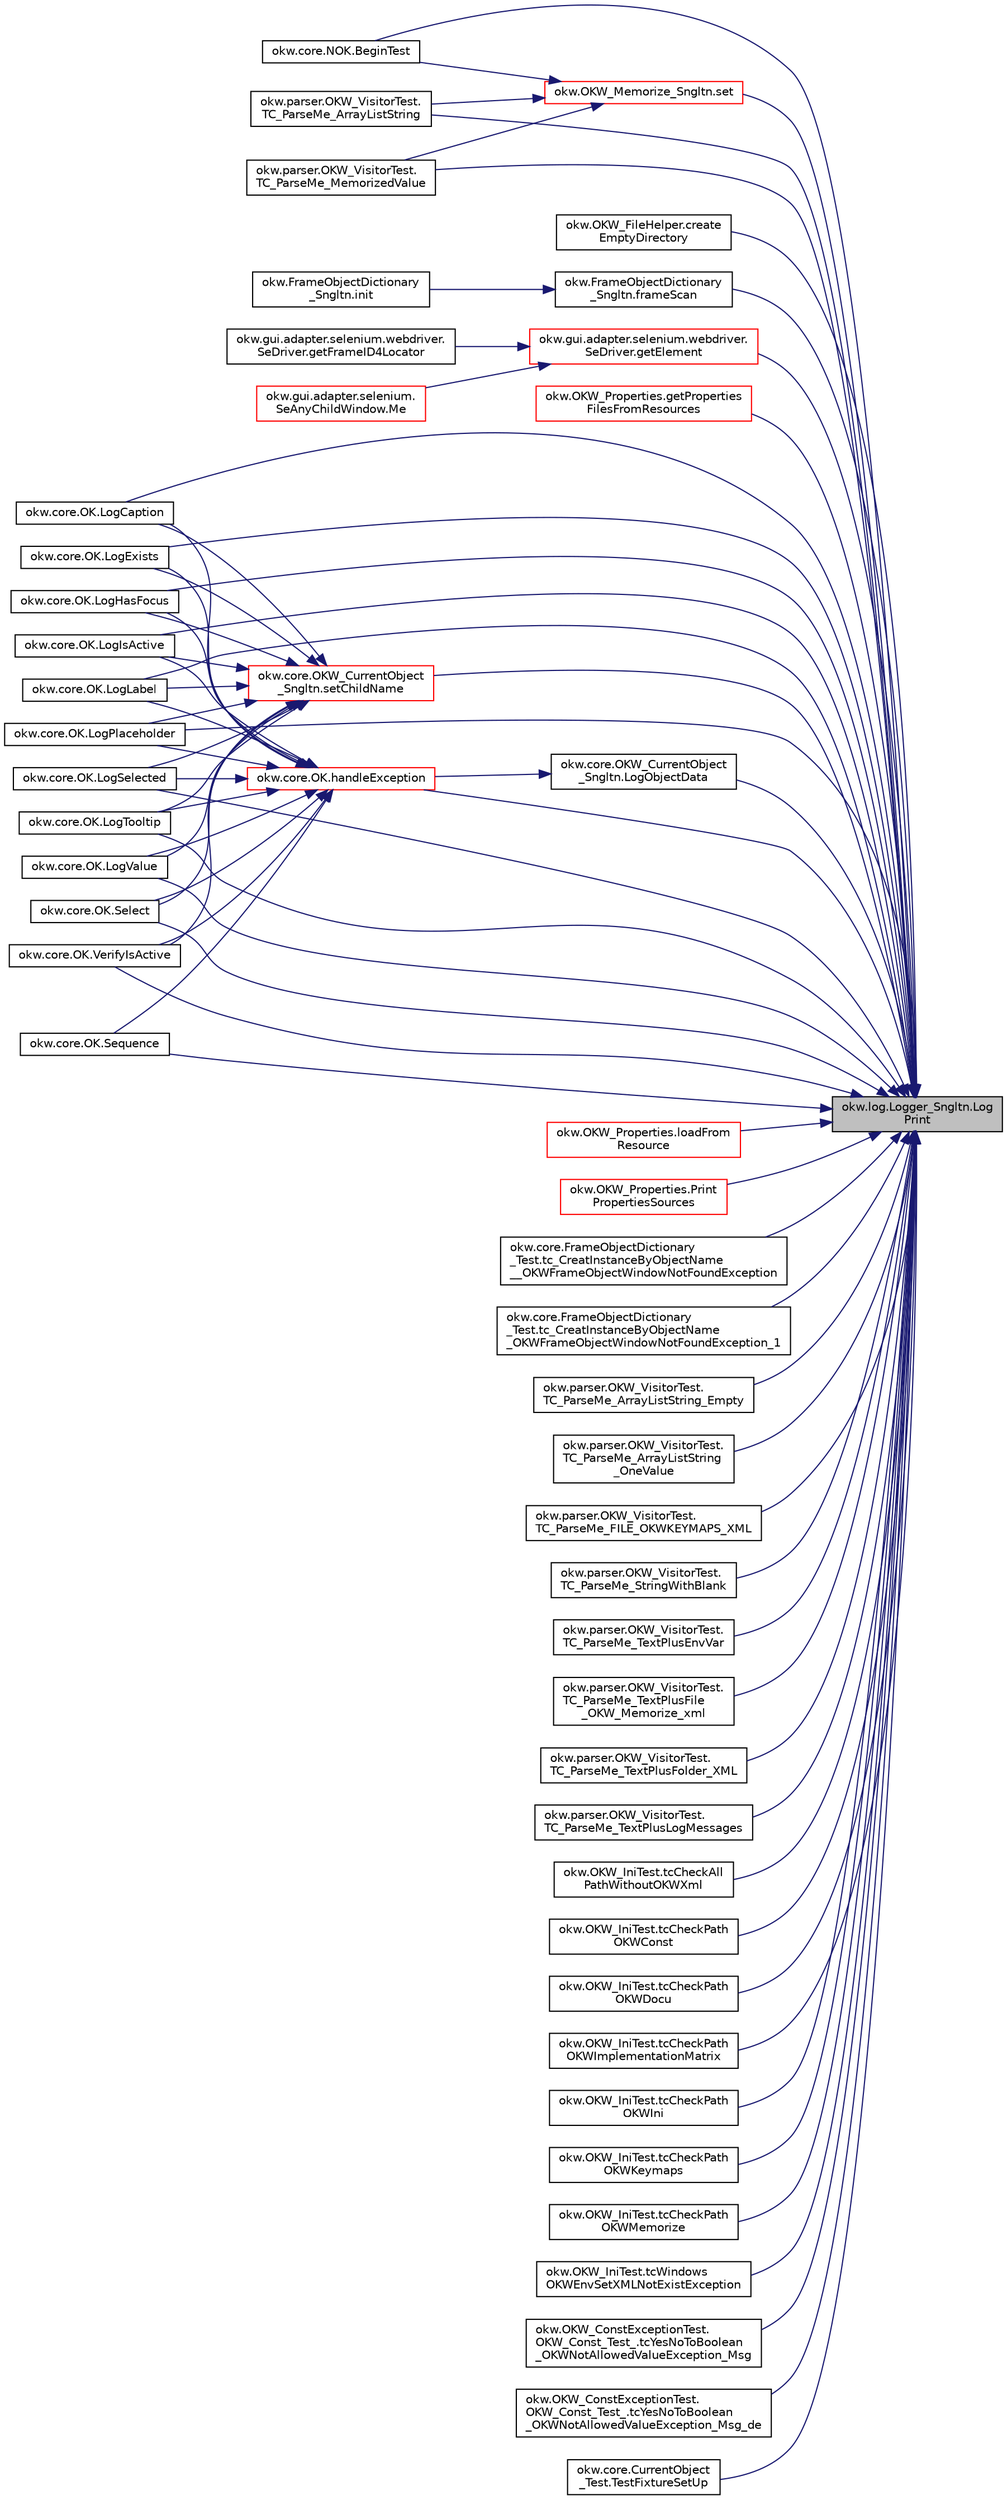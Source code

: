 digraph "okw.log.Logger_Sngltn.LogPrint"
{
 // INTERACTIVE_SVG=YES
 // LATEX_PDF_SIZE
  edge [fontname="Helvetica",fontsize="10",labelfontname="Helvetica",labelfontsize="10"];
  node [fontname="Helvetica",fontsize="10",shape=record];
  rankdir="RL";
  Node1 [label="okw.log.Logger_Sngltn.Log\lPrint",height=0.2,width=0.4,color="black", fillcolor="grey75", style="filled", fontcolor="black",tooltip="LogPrint Function: Prints the values of expressions to the results file."];
  Node1 -> Node2 [dir="back",color="midnightblue",fontsize="10",style="solid",fontname="Helvetica"];
  Node2 [label="okw.core.NOK.BeginTest",height=0.2,width=0.4,color="black", fillcolor="white", style="filled",URL="$classokw_1_1core_1_1_n_o_k.html#a62d1765ea311e440d678cb57ca9dd2c2",tooltip="Markiert den Anfang eines neuen Testfalls."];
  Node1 -> Node3 [dir="back",color="midnightblue",fontsize="10",style="solid",fontname="Helvetica"];
  Node3 [label="okw.OKW_FileHelper.create\lEmptyDirectory",height=0.2,width=0.4,color="black", fillcolor="white", style="filled",URL="$classokw_1_1_o_k_w___file_helper.html#a3f1e666538681aaa975fde389b707ee7",tooltip=" "];
  Node1 -> Node4 [dir="back",color="midnightblue",fontsize="10",style="solid",fontname="Helvetica"];
  Node4 [label="okw.FrameObjectDictionary\l_Sngltn.frameScan",height=0.2,width=0.4,color="black", fillcolor="white", style="filled",URL="$classokw_1_1_frame_object_dictionary___sngltn.html#a1710d54e13c9ce591277209c898eec98",tooltip="Liefert die Instanz der Klasse."];
  Node4 -> Node5 [dir="back",color="midnightblue",fontsize="10",style="solid",fontname="Helvetica"];
  Node5 [label="okw.FrameObjectDictionary\l_Sngltn.init",height=0.2,width=0.4,color="black", fillcolor="white", style="filled",URL="$classokw_1_1_frame_object_dictionary___sngltn.html#a905bac544e5962ae15dfe1c1c50f2467",tooltip="Methode initialisiert diese Klasse."];
  Node1 -> Node6 [dir="back",color="midnightblue",fontsize="10",style="solid",fontname="Helvetica"];
  Node6 [label="okw.gui.adapter.selenium.webdriver.\lSeDriver.getElement",height=0.2,width=0.4,color="red", fillcolor="white", style="filled",URL="$classokw_1_1gui_1_1adapter_1_1selenium_1_1webdriver_1_1_se_driver.html#a65a8400867355574525aa356a53d3ccf",tooltip="Ermittelt das Webelement mit der gegebenen frameID und dem gegebenen Locator."];
  Node6 -> Node7 [dir="back",color="midnightblue",fontsize="10",style="solid",fontname="Helvetica"];
  Node7 [label="okw.gui.adapter.selenium.webdriver.\lSeDriver.getFrameID4Locator",height=0.2,width=0.4,color="black", fillcolor="white", style="filled",URL="$classokw_1_1gui_1_1adapter_1_1selenium_1_1webdriver_1_1_se_driver.html#ab605fb006ccd0bae5a6684e18085de75",tooltip="Ermittelt die iFrame ID zum gegeben Lokator fpsLocator."];
  Node6 -> Node8 [dir="back",color="midnightblue",fontsize="10",style="solid",fontname="Helvetica"];
  Node8 [label="okw.gui.adapter.selenium.\lSeAnyChildWindow.Me",height=0.2,width=0.4,color="red", fillcolor="white", style="filled",URL="$classokw_1_1gui_1_1adapter_1_1selenium_1_1_se_any_child_window.html#a9a138af1fc6ff850d708d66f308a2525",tooltip="Ermittelt aus dem gegebenen Locator das DOM-Elelement, welches das Objekt representiert."];
  Node1 -> Node99 [dir="back",color="midnightblue",fontsize="10",style="solid",fontname="Helvetica"];
  Node99 [label="okw.OKW_Properties.getProperties\lFilesFromResources",height=0.2,width=0.4,color="red", fillcolor="white", style="filled",URL="$classokw_1_1_o_k_w___properties.html#ac4b7b1ed4cbd9340dfe426d85dee6d9a",tooltip="Erstellt eine Liste der \"*.properties\"-Dateien des aktuellen Projektes."];
  Node1 -> Node101 [dir="back",color="midnightblue",fontsize="10",style="solid",fontname="Helvetica"];
  Node101 [label="okw.core.OK.handleException",height=0.2,width=0.4,color="red", fillcolor="white", style="filled",URL="$classokw_1_1core_1_1_o_k.html#a5a6db6a457bcb71c893f5d4eb615b2b7",tooltip="Zentrale Exception-Behandlung."];
  Node101 -> Node106 [dir="back",color="midnightblue",fontsize="10",style="solid",fontname="Helvetica"];
  Node106 [label="okw.core.OK.LogCaption",height=0.2,width=0.4,color="black", fillcolor="white", style="filled",URL="$classokw_1_1core_1_1_o_k.html#a2469f6149bc2c4540c48edd8facbb5c0",tooltip="Gibt die Caption eines GUI-Objektes in den Testergebnissen aus."];
  Node101 -> Node107 [dir="back",color="midnightblue",fontsize="10",style="solid",fontname="Helvetica"];
  Node107 [label="okw.core.OK.LogExists",height=0.2,width=0.4,color="black", fillcolor="white", style="filled",URL="$classokw_1_1core_1_1_o_k.html#ac20bd936e2181f94529469c6fc130238",tooltip="Gibt die Existenz eines GUI-Objektes mit YES/NO in den Testergebnissen aus."];
  Node101 -> Node108 [dir="back",color="midnightblue",fontsize="10",style="solid",fontname="Helvetica"];
  Node108 [label="okw.core.OK.LogHasFocus",height=0.2,width=0.4,color="black", fillcolor="white", style="filled",URL="$classokw_1_1core_1_1_o_k.html#a1b8a5a3d583ffabc0063632ab9d981cf",tooltip="Dokumentiert den Fokus-Status des gegebenen Objekts."];
  Node101 -> Node109 [dir="back",color="midnightblue",fontsize="10",style="solid",fontname="Helvetica"];
  Node109 [label="okw.core.OK.LogIsActive",height=0.2,width=0.4,color="black", fillcolor="white", style="filled",URL="$classokw_1_1core_1_1_o_k.html#ae44a6c32e26a7f93dd5c9f7b5765ee0d",tooltip="Dokumentiert den Status des gegebenen Objekts."];
  Node101 -> Node110 [dir="back",color="midnightblue",fontsize="10",style="solid",fontname="Helvetica"];
  Node110 [label="okw.core.OK.LogLabel",height=0.2,width=0.4,color="black", fillcolor="white", style="filled",URL="$classokw_1_1core_1_1_o_k.html#a5ca2a918fc575095dd00d15e65f1491c",tooltip="Gibt den Wert des Etikette/Label in der Logdatei aus."];
  Node101 -> Node111 [dir="back",color="midnightblue",fontsize="10",style="solid",fontname="Helvetica"];
  Node111 [label="okw.core.OK.LogPlaceholder",height=0.2,width=0.4,color="black", fillcolor="white", style="filled",URL="$classokw_1_1core_1_1_o_k.html#a260d21c87a1d0df97bb442888fc87fcb",tooltip="Gibt den Wert des Platzhalters in der Logdatei aus."];
  Node101 -> Node112 [dir="back",color="midnightblue",fontsize="10",style="solid",fontname="Helvetica"];
  Node112 [label="okw.core.OK.LogSelected",height=0.2,width=0.4,color="black", fillcolor="white", style="filled",URL="$classokw_1_1core_1_1_o_k.html#af480aabf37fd55561892d9effcdaf182",tooltip="Dokumentiert den markierten Text des gegebenen Objekts."];
  Node101 -> Node114 [dir="back",color="midnightblue",fontsize="10",style="solid",fontname="Helvetica"];
  Node114 [label="okw.core.OK.LogTooltip",height=0.2,width=0.4,color="black", fillcolor="white", style="filled",URL="$classokw_1_1core_1_1_o_k.html#a170fa2f1a3bd1fa9f00fc160c48e76c2",tooltip="Dokumentiert die Kurzinfo zu einem Werkzeug des gegebenen Objekts."];
  Node101 -> Node115 [dir="back",color="midnightblue",fontsize="10",style="solid",fontname="Helvetica"];
  Node115 [label="okw.core.OK.LogValue",height=0.2,width=0.4,color="black", fillcolor="white", style="filled",URL="$classokw_1_1core_1_1_o_k.html#ad13df6f48f816f5d075efe045907527d",tooltip="Dokumentiert den Standartwert eines Objekts."];
  Node101 -> Node126 [dir="back",color="midnightblue",fontsize="10",style="solid",fontname="Helvetica"];
  Node126 [label="okw.core.OK.Select",height=0.2,width=0.4,color="black", fillcolor="white", style="filled",URL="$classokw_1_1core_1_1_o_k.html#a7ee0b387364c0c188f94099f14f2da43",tooltip="Auswahl aller Zeilen einer Liste/Tabelle, welche die gegebenen Daten enthalten."];
  Node101 -> Node132 [dir="back",color="midnightblue",fontsize="10",style="solid",fontname="Helvetica"];
  Node132 [label="okw.core.OK.Sequence",height=0.2,width=0.4,color="black", fillcolor="white", style="filled",URL="$classokw_1_1core_1_1_o_k.html#a4ce824499d5b8b9612beff9f5438c6a1",tooltip="Ruft die Sequenz eines Fensters auf."];
  Node101 -> Node153 [dir="back",color="midnightblue",fontsize="10",style="solid",fontname="Helvetica"];
  Node153 [label="okw.core.OK.VerifyIsActive",height=0.2,width=0.4,color="black", fillcolor="white", style="filled",URL="$classokw_1_1core_1_1_o_k.html#a071aec5319238e209cfc6f1434ea13e8",tooltip="copydoc IOKW_State::VerifyHasFocus(String,String)"];
  Node1 -> Node174 [dir="back",color="midnightblue",fontsize="10",style="solid",fontname="Helvetica"];
  Node174 [label="okw.OKW_Properties.loadFrom\lResource",height=0.2,width=0.4,color="red", fillcolor="white", style="filled",URL="$classokw_1_1_o_k_w___properties.html#a71802fdc0a4666c9b93e4e3e4c2b66d7",tooltip="Lädt die Liste OKW_Properties.ResoursesProperties hinzufügen."];
  Node1 -> Node106 [dir="back",color="midnightblue",fontsize="10",style="solid",fontname="Helvetica"];
  Node1 -> Node107 [dir="back",color="midnightblue",fontsize="10",style="solid",fontname="Helvetica"];
  Node1 -> Node108 [dir="back",color="midnightblue",fontsize="10",style="solid",fontname="Helvetica"];
  Node1 -> Node109 [dir="back",color="midnightblue",fontsize="10",style="solid",fontname="Helvetica"];
  Node1 -> Node110 [dir="back",color="midnightblue",fontsize="10",style="solid",fontname="Helvetica"];
  Node1 -> Node178 [dir="back",color="midnightblue",fontsize="10",style="solid",fontname="Helvetica"];
  Node178 [label="okw.core.OKW_CurrentObject\l_Sngltn.LogObjectData",height=0.2,width=0.4,color="black", fillcolor="white", style="filled",URL="$classokw_1_1core_1_1_o_k_w___current_object___sngltn.html#a01b48f2c86a2f91909143ee9063dfd86",tooltip="Methode gibt alle wichtigen Informationen zum aktuellen Objekt aus."];
  Node178 -> Node101 [dir="back",color="midnightblue",fontsize="10",style="solid",fontname="Helvetica"];
  Node1 -> Node111 [dir="back",color="midnightblue",fontsize="10",style="solid",fontname="Helvetica"];
  Node1 -> Node112 [dir="back",color="midnightblue",fontsize="10",style="solid",fontname="Helvetica"];
  Node1 -> Node114 [dir="back",color="midnightblue",fontsize="10",style="solid",fontname="Helvetica"];
  Node1 -> Node115 [dir="back",color="midnightblue",fontsize="10",style="solid",fontname="Helvetica"];
  Node1 -> Node179 [dir="back",color="midnightblue",fontsize="10",style="solid",fontname="Helvetica"];
  Node179 [label="okw.OKW_Properties.Print\lPropertiesSources",height=0.2,width=0.4,color="red", fillcolor="white", style="filled",URL="$classokw_1_1_o_k_w___properties.html#a0d96699d0da3d5db7e742b78e7a33b8f",tooltip="Druckt die Gefundenen Propertie Quellen."];
  Node1 -> Node126 [dir="back",color="midnightblue",fontsize="10",style="solid",fontname="Helvetica"];
  Node1 -> Node132 [dir="back",color="midnightblue",fontsize="10",style="solid",fontname="Helvetica"];
  Node1 -> Node180 [dir="back",color="midnightblue",fontsize="10",style="solid",fontname="Helvetica"];
  Node180 [label="okw.OKW_Memorize_Sngltn.set",height=0.2,width=0.4,color="red", fillcolor="white", style="filled",URL="$classokw_1_1_o_k_w___memorize___sngltn.html#a77acdbf6b56b381439a16f96b54e6fbd",tooltip="Setzt/Merkt sich das MemKey/Value-Paar."];
  Node180 -> Node2 [dir="back",color="midnightblue",fontsize="10",style="solid",fontname="Helvetica"];
  Node180 -> Node183 [dir="back",color="midnightblue",fontsize="10",style="solid",fontname="Helvetica"];
  Node183 [label="okw.parser.OKW_VisitorTest.\lTC_ParseMe_ArrayListString",height=0.2,width=0.4,color="black", fillcolor="white", style="filled",URL="$classokw_1_1parser_1_1_o_k_w___visitor_test.html#a7480c7ffa9758fe572d0187c84a1ef86",tooltip="Testziel: OKW-Variable File_OKWConst_xml auslesen."];
  Node180 -> Node184 [dir="back",color="midnightblue",fontsize="10",style="solid",fontname="Helvetica"];
  Node184 [label="okw.parser.OKW_VisitorTest.\lTC_ParseMe_MemorizedValue",height=0.2,width=0.4,color="black", fillcolor="white", style="filled",URL="$classokw_1_1parser_1_1_o_k_w___visitor_test.html#a0859a9809c4c66da88c95311e732fa7a",tooltip="Prüft das lesen eines gemerkten Wertes."];
  Node1 -> Node220 [dir="back",color="midnightblue",fontsize="10",style="solid",fontname="Helvetica"];
  Node220 [label="okw.core.OKW_CurrentObject\l_Sngltn.setChildName",height=0.2,width=0.4,color="red", fillcolor="white", style="filled",URL="$classokw_1_1core_1_1_o_k_w___current_object___sngltn.html#a461fa1ff29f4bc4a9798707ea7b71849",tooltip="Setzt das Kindobjekt."];
  Node220 -> Node106 [dir="back",color="midnightblue",fontsize="10",style="solid",fontname="Helvetica"];
  Node220 -> Node107 [dir="back",color="midnightblue",fontsize="10",style="solid",fontname="Helvetica"];
  Node220 -> Node108 [dir="back",color="midnightblue",fontsize="10",style="solid",fontname="Helvetica"];
  Node220 -> Node109 [dir="back",color="midnightblue",fontsize="10",style="solid",fontname="Helvetica"];
  Node220 -> Node110 [dir="back",color="midnightblue",fontsize="10",style="solid",fontname="Helvetica"];
  Node220 -> Node111 [dir="back",color="midnightblue",fontsize="10",style="solid",fontname="Helvetica"];
  Node220 -> Node112 [dir="back",color="midnightblue",fontsize="10",style="solid",fontname="Helvetica"];
  Node220 -> Node114 [dir="back",color="midnightblue",fontsize="10",style="solid",fontname="Helvetica"];
  Node220 -> Node115 [dir="back",color="midnightblue",fontsize="10",style="solid",fontname="Helvetica"];
  Node220 -> Node126 [dir="back",color="midnightblue",fontsize="10",style="solid",fontname="Helvetica"];
  Node220 -> Node153 [dir="back",color="midnightblue",fontsize="10",style="solid",fontname="Helvetica"];
  Node1 -> Node226 [dir="back",color="midnightblue",fontsize="10",style="solid",fontname="Helvetica"];
  Node226 [label="okw.core.FrameObjectDictionary\l_Test.tc_CreatInstanceByObjectName\l__OKWFrameObjectWindowNotFoundException",height=0.2,width=0.4,color="black", fillcolor="white", style="filled",URL="$classokw_1_1core_1_1_frame_object_dictionary___test.html#a143dfd109b0d1696479ca1e65b729df9",tooltip="Prüft ob eine OKWFrameObjectWindowNotFoundException ausgelöst wird, wenn das Fensterobjekt nicht exis..."];
  Node1 -> Node227 [dir="back",color="midnightblue",fontsize="10",style="solid",fontname="Helvetica"];
  Node227 [label="okw.core.FrameObjectDictionary\l_Test.tc_CreatInstanceByObjectName\l_OKWFrameObjectWindowNotFoundException_1",height=0.2,width=0.4,color="black", fillcolor="white", style="filled",URL="$classokw_1_1core_1_1_frame_object_dictionary___test.html#a4a2afaa9b743c18259b1145ba4d7250a",tooltip="Prüft ob eine OKWFrameObjectWindowNotFoundException ausgelöst wird, wenn das Fensterobjekt nicht exis..."];
  Node1 -> Node183 [dir="back",color="midnightblue",fontsize="10",style="solid",fontname="Helvetica"];
  Node1 -> Node228 [dir="back",color="midnightblue",fontsize="10",style="solid",fontname="Helvetica"];
  Node228 [label="okw.parser.OKW_VisitorTest.\lTC_ParseMe_ArrayListString_Empty",height=0.2,width=0.4,color="black", fillcolor="white", style="filled",URL="$classokw_1_1parser_1_1_o_k_w___visitor_test.html#a6c0e9a16fb4e684687350cf5f29f6586",tooltip="Testziel: OKW-Variable File_OKWConst_xml auslesen."];
  Node1 -> Node229 [dir="back",color="midnightblue",fontsize="10",style="solid",fontname="Helvetica"];
  Node229 [label="okw.parser.OKW_VisitorTest.\lTC_ParseMe_ArrayListString\l_OneValue",height=0.2,width=0.4,color="black", fillcolor="white", style="filled",URL="$classokw_1_1parser_1_1_o_k_w___visitor_test.html#ad99a3cdb38d12e26a6924c282c04d263",tooltip="Testziel: OKW-Variable File_OKWConst_xml auslesen."];
  Node1 -> Node230 [dir="back",color="midnightblue",fontsize="10",style="solid",fontname="Helvetica"];
  Node230 [label="okw.parser.OKW_VisitorTest.\lTC_ParseMe_FILE_OKWKEYMAPS_XML",height=0.2,width=0.4,color="black", fillcolor="white", style="filled",URL="$classokw_1_1parser_1_1_o_k_w___visitor_test.html#af36205d7d29ebe3811638506e402f0a5",tooltip="Testziel: OKW-Variable File_okwkeymaps_xml auslesen."];
  Node1 -> Node184 [dir="back",color="midnightblue",fontsize="10",style="solid",fontname="Helvetica"];
  Node1 -> Node231 [dir="back",color="midnightblue",fontsize="10",style="solid",fontname="Helvetica"];
  Node231 [label="okw.parser.OKW_VisitorTest.\lTC_ParseMe_StringWithBlank",height=0.2,width=0.4,color="black", fillcolor="white", style="filled",URL="$classokw_1_1parser_1_1_o_k_w___visitor_test.html#a34367df494773831ac61cce4eecf2644",tooltip="Prüft, ob ein leerer String verarbeitet wird."];
  Node1 -> Node232 [dir="back",color="midnightblue",fontsize="10",style="solid",fontname="Helvetica"];
  Node232 [label="okw.parser.OKW_VisitorTest.\lTC_ParseMe_TextPlusEnvVar",height=0.2,width=0.4,color="black", fillcolor="white", style="filled",URL="$classokw_1_1parser_1_1_o_k_w___visitor_test.html#acaf244b0afd90c3ea823d949fab938e9",tooltip=" "];
  Node1 -> Node233 [dir="back",color="midnightblue",fontsize="10",style="solid",fontname="Helvetica"];
  Node233 [label="okw.parser.OKW_VisitorTest.\lTC_ParseMe_TextPlusFile\l_OKW_Memorize_xml",height=0.2,width=0.4,color="black", fillcolor="white", style="filled",URL="$classokw_1_1parser_1_1_o_k_w___visitor_test.html#ab9150084a1e08ee8cc8cff6b72dccc7f",tooltip="Testziel: OKW-Variable File_OKWMemorize_xml auslesen."];
  Node1 -> Node234 [dir="back",color="midnightblue",fontsize="10",style="solid",fontname="Helvetica"];
  Node234 [label="okw.parser.OKW_VisitorTest.\lTC_ParseMe_TextPlusFolder_XML",height=0.2,width=0.4,color="black", fillcolor="white", style="filled",URL="$classokw_1_1parser_1_1_o_k_w___visitor_test.html#a4e7cfeee880d56c8bc0d7045c3570932",tooltip="Testziel: OKW-Variable PathXML auslesen."];
  Node1 -> Node235 [dir="back",color="midnightblue",fontsize="10",style="solid",fontname="Helvetica"];
  Node235 [label="okw.parser.OKW_VisitorTest.\lTC_ParseMe_TextPlusLogMessages",height=0.2,width=0.4,color="black", fillcolor="white", style="filled",URL="$classokw_1_1parser_1_1_o_k_w___visitor_test.html#a16b2c130c2c51ef9690349fe4f150984",tooltip="Testziel: OKW-Variable PathRoot auslesen."];
  Node1 -> Node236 [dir="back",color="midnightblue",fontsize="10",style="solid",fontname="Helvetica"];
  Node236 [label="okw.OKW_IniTest.tcCheckAll\lPathWithoutOKWXml",height=0.2,width=0.4,color="black", fillcolor="white", style="filled",URL="$classokw_1_1_o_k_w___ini_test.html#af5b3adad4bba9822c7cde18d523ee4eb",tooltip="Umgebungsvariable ist gesetzt."];
  Node1 -> Node237 [dir="back",color="midnightblue",fontsize="10",style="solid",fontname="Helvetica"];
  Node237 [label="okw.OKW_IniTest.tcCheckPath\lOKWConst",height=0.2,width=0.4,color="black", fillcolor="white", style="filled",URL="$classokw_1_1_o_k_w___ini_test.html#a94864edf5afc8a210900e2ce1e515910",tooltip="Umgebungsvariable ist gesetzt."];
  Node1 -> Node238 [dir="back",color="midnightblue",fontsize="10",style="solid",fontname="Helvetica"];
  Node238 [label="okw.OKW_IniTest.tcCheckPath\lOKWDocu",height=0.2,width=0.4,color="black", fillcolor="white", style="filled",URL="$classokw_1_1_o_k_w___ini_test.html#a1609e41950107971b1e576866fc0d284",tooltip="Umgebungsvariable ist gesetzt."];
  Node1 -> Node239 [dir="back",color="midnightblue",fontsize="10",style="solid",fontname="Helvetica"];
  Node239 [label="okw.OKW_IniTest.tcCheckPath\lOKWImplementationMatrix",height=0.2,width=0.4,color="black", fillcolor="white", style="filled",URL="$classokw_1_1_o_k_w___ini_test.html#adca5a778964aac1952e3d611602f8997",tooltip="Umgebungsvariable ist gesetzt."];
  Node1 -> Node240 [dir="back",color="midnightblue",fontsize="10",style="solid",fontname="Helvetica"];
  Node240 [label="okw.OKW_IniTest.tcCheckPath\lOKWIni",height=0.2,width=0.4,color="black", fillcolor="white", style="filled",URL="$classokw_1_1_o_k_w___ini_test.html#a74cd3617ab480400b8ddec404d77e8e4",tooltip="Umgebungsvariable ist gesetzt."];
  Node1 -> Node241 [dir="back",color="midnightblue",fontsize="10",style="solid",fontname="Helvetica"];
  Node241 [label="okw.OKW_IniTest.tcCheckPath\lOKWKeymaps",height=0.2,width=0.4,color="black", fillcolor="white", style="filled",URL="$classokw_1_1_o_k_w___ini_test.html#a5d3178c5df8193a46d17c8a13eecab40",tooltip="Umgebungsvariable ist gesetzt."];
  Node1 -> Node242 [dir="back",color="midnightblue",fontsize="10",style="solid",fontname="Helvetica"];
  Node242 [label="okw.OKW_IniTest.tcCheckPath\lOKWMemorize",height=0.2,width=0.4,color="black", fillcolor="white", style="filled",URL="$classokw_1_1_o_k_w___ini_test.html#a17216d45a29aecc184963eb2c94682aa",tooltip="Umgebungsvariable ist gesetzt."];
  Node1 -> Node243 [dir="back",color="midnightblue",fontsize="10",style="solid",fontname="Helvetica"];
  Node243 [label="okw.OKW_IniTest.tcWindows\lOKWEnvSetXMLNotExistException",height=0.2,width=0.4,color="black", fillcolor="white", style="filled",URL="$classokw_1_1_o_k_w___ini_test.html#aa6eac36c55edab60f633936addb314ee",tooltip="Umgebungsvariable ist gesetzt, OKW_Ini_Sngltn.XML existiert jedoch nicht im Verzeichniss."];
  Node1 -> Node244 [dir="back",color="midnightblue",fontsize="10",style="solid",fontname="Helvetica"];
  Node244 [label="okw.OKW_ConstExceptionTest.\lOKW_Const_Test_.tcYesNoToBoolean\l_OKWNotAllowedValueException_Msg",height=0.2,width=0.4,color="black", fillcolor="white", style="filled",URL="$classokw_1_1_o_k_w___const_exception_test_1_1_o_k_w___const___test__.html#a9352b8a0286f776b5985cadb02abc7ef",tooltip="Prüft ob ein Tippfehler eine OKWNotAllowedValueException-Exception auslöst."];
  Node1 -> Node245 [dir="back",color="midnightblue",fontsize="10",style="solid",fontname="Helvetica"];
  Node245 [label="okw.OKW_ConstExceptionTest.\lOKW_Const_Test_.tcYesNoToBoolean\l_OKWNotAllowedValueException_Msg_de",height=0.2,width=0.4,color="black", fillcolor="white", style="filled",URL="$classokw_1_1_o_k_w___const_exception_test_1_1_o_k_w___const___test__.html#aca18f53eeab69ee0749d2d3cc3cf8f24",tooltip="Prüft ob ein Tippfehler eine OKWNotAllowedValueException-Exception auslöst."];
  Node1 -> Node246 [dir="back",color="midnightblue",fontsize="10",style="solid",fontname="Helvetica"];
  Node246 [label="okw.core.CurrentObject\l_Test.TestFixtureSetUp",height=0.2,width=0.4,color="black", fillcolor="white", style="filled",URL="$classokw_1_1core_1_1_current_object___test.html#a1acf13811dcb4ea83b56a78c2b2908cb",tooltip="Ziel des TestFixturesetup: Startbedingung für alle Testfälle herstellen."];
  Node1 -> Node153 [dir="back",color="midnightblue",fontsize="10",style="solid",fontname="Helvetica"];
}
